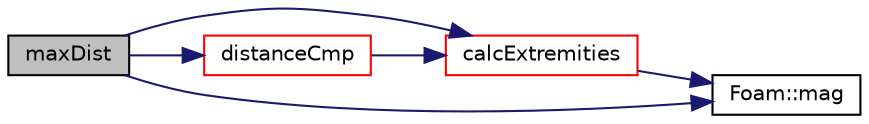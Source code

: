 digraph "maxDist"
{
  bgcolor="transparent";
  edge [fontname="Helvetica",fontsize="10",labelfontname="Helvetica",labelfontsize="10"];
  node [fontname="Helvetica",fontsize="10",shape=record];
  rankdir="LR";
  Node345 [label="maxDist",height=0.2,width=0.4,color="black", fillcolor="grey75", style="filled", fontcolor="black"];
  Node345 -> Node346 [color="midnightblue",fontsize="10",style="solid",fontname="Helvetica"];
  Node346 [label="calcExtremities",height=0.2,width=0.4,color="red",URL="$a28773.html#a0e899b5b80c2f31047bccee7f435a554",tooltip="Calculate nearest and furthest (to point) vertex coords of. "];
  Node346 -> Node347 [color="midnightblue",fontsize="10",style="solid",fontname="Helvetica"];
  Node347 [label="Foam::mag",height=0.2,width=0.4,color="black",URL="$a21851.html#a929da2a3fdcf3dacbbe0487d3a330dae"];
  Node345 -> Node353 [color="midnightblue",fontsize="10",style="solid",fontname="Helvetica"];
  Node353 [label="distanceCmp",height=0.2,width=0.4,color="red",URL="$a28773.html#a37c0645d366dc21088b00cd38b7710ce",tooltip="Compare distance to point with other bounding box. "];
  Node353 -> Node346 [color="midnightblue",fontsize="10",style="solid",fontname="Helvetica"];
  Node345 -> Node347 [color="midnightblue",fontsize="10",style="solid",fontname="Helvetica"];
}
